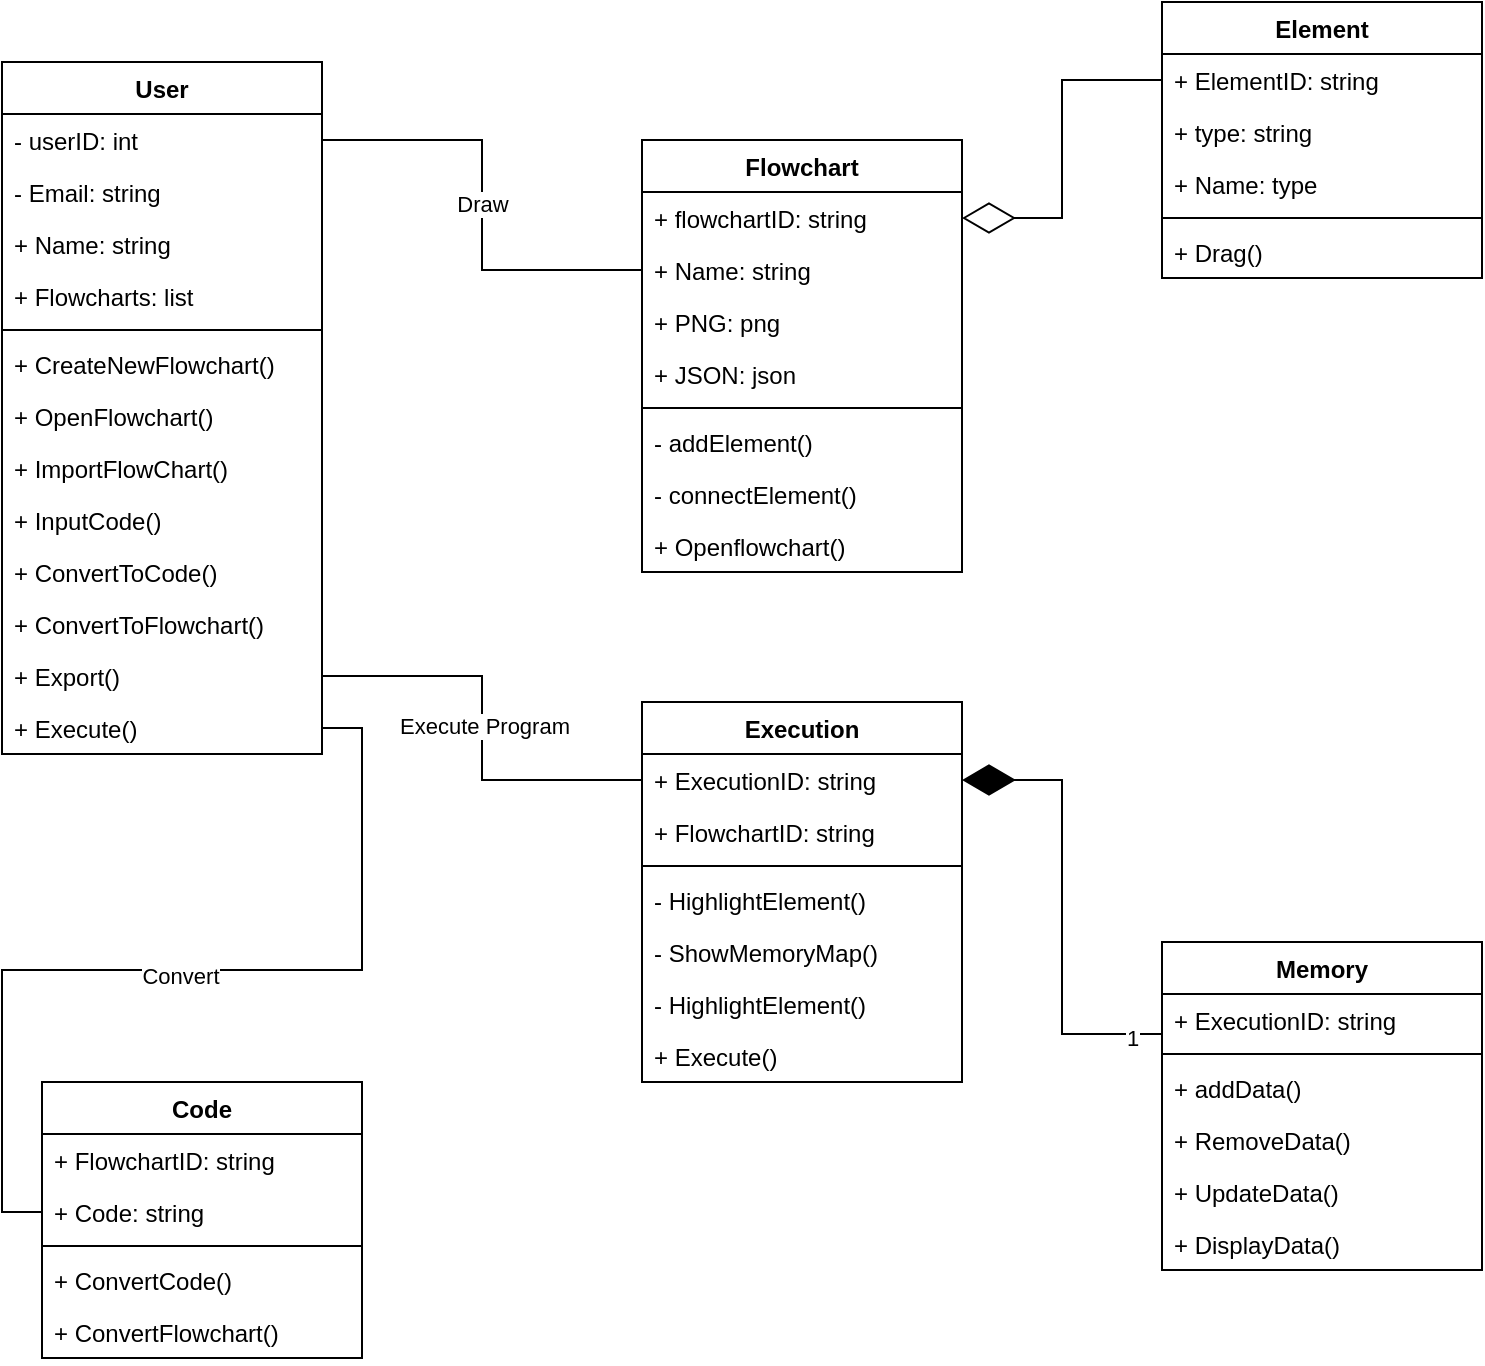 <mxfile version="22.1.2" type="device">
  <diagram name="Page-1" id="n-VW1EPlPp_tzglue1Yj">
    <mxGraphModel dx="880" dy="558" grid="1" gridSize="10" guides="1" tooltips="1" connect="1" arrows="1" fold="1" page="1" pageScale="1" pageWidth="827" pageHeight="1169" math="0" shadow="0">
      <root>
        <mxCell id="0" />
        <mxCell id="1" parent="0" />
        <mxCell id="7mHTmpnzNVyKyocxq1kl-1" value="Execution" style="swimlane;fontStyle=1;align=center;verticalAlign=top;childLayout=stackLayout;horizontal=1;startSize=26;horizontalStack=0;resizeParent=1;resizeParentMax=0;resizeLast=0;collapsible=1;marginBottom=0;whiteSpace=wrap;html=1;" vertex="1" parent="1">
          <mxGeometry x="360" y="360" width="160" height="190" as="geometry" />
        </mxCell>
        <mxCell id="7mHTmpnzNVyKyocxq1kl-2" value="+ ExecutionID: string" style="text;strokeColor=none;fillColor=none;align=left;verticalAlign=top;spacingLeft=4;spacingRight=4;overflow=hidden;rotatable=0;points=[[0,0.5],[1,0.5]];portConstraint=eastwest;whiteSpace=wrap;html=1;" vertex="1" parent="7mHTmpnzNVyKyocxq1kl-1">
          <mxGeometry y="26" width="160" height="26" as="geometry" />
        </mxCell>
        <mxCell id="7mHTmpnzNVyKyocxq1kl-48" value="+ FlowchartID: string" style="text;strokeColor=none;fillColor=none;align=left;verticalAlign=top;spacingLeft=4;spacingRight=4;overflow=hidden;rotatable=0;points=[[0,0.5],[1,0.5]];portConstraint=eastwest;whiteSpace=wrap;html=1;" vertex="1" parent="7mHTmpnzNVyKyocxq1kl-1">
          <mxGeometry y="52" width="160" height="26" as="geometry" />
        </mxCell>
        <mxCell id="7mHTmpnzNVyKyocxq1kl-3" value="" style="line;strokeWidth=1;fillColor=none;align=left;verticalAlign=middle;spacingTop=-1;spacingLeft=3;spacingRight=3;rotatable=0;labelPosition=right;points=[];portConstraint=eastwest;strokeColor=inherit;" vertex="1" parent="7mHTmpnzNVyKyocxq1kl-1">
          <mxGeometry y="78" width="160" height="8" as="geometry" />
        </mxCell>
        <mxCell id="7mHTmpnzNVyKyocxq1kl-4" value="- HighlightElement()" style="text;strokeColor=none;fillColor=none;align=left;verticalAlign=top;spacingLeft=4;spacingRight=4;overflow=hidden;rotatable=0;points=[[0,0.5],[1,0.5]];portConstraint=eastwest;whiteSpace=wrap;html=1;" vertex="1" parent="7mHTmpnzNVyKyocxq1kl-1">
          <mxGeometry y="86" width="160" height="26" as="geometry" />
        </mxCell>
        <mxCell id="7mHTmpnzNVyKyocxq1kl-46" value="- ShowMemoryMap()" style="text;strokeColor=none;fillColor=none;align=left;verticalAlign=top;spacingLeft=4;spacingRight=4;overflow=hidden;rotatable=0;points=[[0,0.5],[1,0.5]];portConstraint=eastwest;whiteSpace=wrap;html=1;" vertex="1" parent="7mHTmpnzNVyKyocxq1kl-1">
          <mxGeometry y="112" width="160" height="26" as="geometry" />
        </mxCell>
        <mxCell id="7mHTmpnzNVyKyocxq1kl-47" value="- HighlightElement()" style="text;strokeColor=none;fillColor=none;align=left;verticalAlign=top;spacingLeft=4;spacingRight=4;overflow=hidden;rotatable=0;points=[[0,0.5],[1,0.5]];portConstraint=eastwest;whiteSpace=wrap;html=1;" vertex="1" parent="7mHTmpnzNVyKyocxq1kl-1">
          <mxGeometry y="138" width="160" height="26" as="geometry" />
        </mxCell>
        <mxCell id="7mHTmpnzNVyKyocxq1kl-61" value="+ Execute()" style="text;strokeColor=none;fillColor=none;align=left;verticalAlign=top;spacingLeft=4;spacingRight=4;overflow=hidden;rotatable=0;points=[[0,0.5],[1,0.5]];portConstraint=eastwest;whiteSpace=wrap;html=1;" vertex="1" parent="7mHTmpnzNVyKyocxq1kl-1">
          <mxGeometry y="164" width="160" height="26" as="geometry" />
        </mxCell>
        <mxCell id="7mHTmpnzNVyKyocxq1kl-9" value="User" style="swimlane;fontStyle=1;align=center;verticalAlign=top;childLayout=stackLayout;horizontal=1;startSize=26;horizontalStack=0;resizeParent=1;resizeParentMax=0;resizeLast=0;collapsible=1;marginBottom=0;whiteSpace=wrap;html=1;" vertex="1" parent="1">
          <mxGeometry x="40" y="40" width="160" height="346" as="geometry" />
        </mxCell>
        <mxCell id="7mHTmpnzNVyKyocxq1kl-31" value="- userID: int" style="text;strokeColor=none;fillColor=none;align=left;verticalAlign=top;spacingLeft=4;spacingRight=4;overflow=hidden;rotatable=0;points=[[0,0.5],[1,0.5]];portConstraint=eastwest;whiteSpace=wrap;html=1;" vertex="1" parent="7mHTmpnzNVyKyocxq1kl-9">
          <mxGeometry y="26" width="160" height="26" as="geometry" />
        </mxCell>
        <mxCell id="7mHTmpnzNVyKyocxq1kl-29" value="- Email: string" style="text;strokeColor=none;fillColor=none;align=left;verticalAlign=top;spacingLeft=4;spacingRight=4;overflow=hidden;rotatable=0;points=[[0,0.5],[1,0.5]];portConstraint=eastwest;whiteSpace=wrap;html=1;" vertex="1" parent="7mHTmpnzNVyKyocxq1kl-9">
          <mxGeometry y="52" width="160" height="26" as="geometry" />
        </mxCell>
        <mxCell id="7mHTmpnzNVyKyocxq1kl-10" value="+ Name: string" style="text;strokeColor=none;fillColor=none;align=left;verticalAlign=top;spacingLeft=4;spacingRight=4;overflow=hidden;rotatable=0;points=[[0,0.5],[1,0.5]];portConstraint=eastwest;whiteSpace=wrap;html=1;" vertex="1" parent="7mHTmpnzNVyKyocxq1kl-9">
          <mxGeometry y="78" width="160" height="26" as="geometry" />
        </mxCell>
        <mxCell id="7mHTmpnzNVyKyocxq1kl-30" value="+ Flowcharts: list" style="text;strokeColor=none;fillColor=none;align=left;verticalAlign=top;spacingLeft=4;spacingRight=4;overflow=hidden;rotatable=0;points=[[0,0.5],[1,0.5]];portConstraint=eastwest;whiteSpace=wrap;html=1;" vertex="1" parent="7mHTmpnzNVyKyocxq1kl-9">
          <mxGeometry y="104" width="160" height="26" as="geometry" />
        </mxCell>
        <mxCell id="7mHTmpnzNVyKyocxq1kl-11" value="" style="line;strokeWidth=1;fillColor=none;align=left;verticalAlign=middle;spacingTop=-1;spacingLeft=3;spacingRight=3;rotatable=0;labelPosition=right;points=[];portConstraint=eastwest;strokeColor=inherit;" vertex="1" parent="7mHTmpnzNVyKyocxq1kl-9">
          <mxGeometry y="130" width="160" height="8" as="geometry" />
        </mxCell>
        <mxCell id="7mHTmpnzNVyKyocxq1kl-12" value="+ CreateNewFlowchart()" style="text;strokeColor=none;fillColor=none;align=left;verticalAlign=top;spacingLeft=4;spacingRight=4;overflow=hidden;rotatable=0;points=[[0,0.5],[1,0.5]];portConstraint=eastwest;whiteSpace=wrap;html=1;" vertex="1" parent="7mHTmpnzNVyKyocxq1kl-9">
          <mxGeometry y="138" width="160" height="26" as="geometry" />
        </mxCell>
        <mxCell id="7mHTmpnzNVyKyocxq1kl-35" value="+ OpenFlowchart()" style="text;strokeColor=none;fillColor=none;align=left;verticalAlign=top;spacingLeft=4;spacingRight=4;overflow=hidden;rotatable=0;points=[[0,0.5],[1,0.5]];portConstraint=eastwest;whiteSpace=wrap;html=1;" vertex="1" parent="7mHTmpnzNVyKyocxq1kl-9">
          <mxGeometry y="164" width="160" height="26" as="geometry" />
        </mxCell>
        <mxCell id="7mHTmpnzNVyKyocxq1kl-37" value="+ ImportFlowChart()" style="text;strokeColor=none;fillColor=none;align=left;verticalAlign=top;spacingLeft=4;spacingRight=4;overflow=hidden;rotatable=0;points=[[0,0.5],[1,0.5]];portConstraint=eastwest;whiteSpace=wrap;html=1;" vertex="1" parent="7mHTmpnzNVyKyocxq1kl-9">
          <mxGeometry y="190" width="160" height="26" as="geometry" />
        </mxCell>
        <mxCell id="7mHTmpnzNVyKyocxq1kl-64" value="+ InputCode()" style="text;strokeColor=none;fillColor=none;align=left;verticalAlign=top;spacingLeft=4;spacingRight=4;overflow=hidden;rotatable=0;points=[[0,0.5],[1,0.5]];portConstraint=eastwest;whiteSpace=wrap;html=1;" vertex="1" parent="7mHTmpnzNVyKyocxq1kl-9">
          <mxGeometry y="216" width="160" height="26" as="geometry" />
        </mxCell>
        <mxCell id="7mHTmpnzNVyKyocxq1kl-62" value="+ ConvertToCode()" style="text;strokeColor=none;fillColor=none;align=left;verticalAlign=top;spacingLeft=4;spacingRight=4;overflow=hidden;rotatable=0;points=[[0,0.5],[1,0.5]];portConstraint=eastwest;whiteSpace=wrap;html=1;" vertex="1" parent="7mHTmpnzNVyKyocxq1kl-9">
          <mxGeometry y="242" width="160" height="26" as="geometry" />
        </mxCell>
        <mxCell id="7mHTmpnzNVyKyocxq1kl-63" value="+ ConvertToFlowchart()" style="text;strokeColor=none;fillColor=none;align=left;verticalAlign=top;spacingLeft=4;spacingRight=4;overflow=hidden;rotatable=0;points=[[0,0.5],[1,0.5]];portConstraint=eastwest;whiteSpace=wrap;html=1;" vertex="1" parent="7mHTmpnzNVyKyocxq1kl-9">
          <mxGeometry y="268" width="160" height="26" as="geometry" />
        </mxCell>
        <mxCell id="7mHTmpnzNVyKyocxq1kl-38" value="+ Export()" style="text;strokeColor=none;fillColor=none;align=left;verticalAlign=top;spacingLeft=4;spacingRight=4;overflow=hidden;rotatable=0;points=[[0,0.5],[1,0.5]];portConstraint=eastwest;whiteSpace=wrap;html=1;" vertex="1" parent="7mHTmpnzNVyKyocxq1kl-9">
          <mxGeometry y="294" width="160" height="26" as="geometry" />
        </mxCell>
        <mxCell id="7mHTmpnzNVyKyocxq1kl-39" value="+ Execute()" style="text;strokeColor=none;fillColor=none;align=left;verticalAlign=top;spacingLeft=4;spacingRight=4;overflow=hidden;rotatable=0;points=[[0,0.5],[1,0.5]];portConstraint=eastwest;whiteSpace=wrap;html=1;" vertex="1" parent="7mHTmpnzNVyKyocxq1kl-9">
          <mxGeometry y="320" width="160" height="26" as="geometry" />
        </mxCell>
        <mxCell id="7mHTmpnzNVyKyocxq1kl-13" value="Element" style="swimlane;fontStyle=1;align=center;verticalAlign=top;childLayout=stackLayout;horizontal=1;startSize=26;horizontalStack=0;resizeParent=1;resizeParentMax=0;resizeLast=0;collapsible=1;marginBottom=0;whiteSpace=wrap;html=1;" vertex="1" parent="1">
          <mxGeometry x="620" y="10" width="160" height="138" as="geometry" />
        </mxCell>
        <mxCell id="7mHTmpnzNVyKyocxq1kl-14" value="+ ElementID: string" style="text;strokeColor=none;fillColor=none;align=left;verticalAlign=top;spacingLeft=4;spacingRight=4;overflow=hidden;rotatable=0;points=[[0,0.5],[1,0.5]];portConstraint=eastwest;whiteSpace=wrap;html=1;" vertex="1" parent="7mHTmpnzNVyKyocxq1kl-13">
          <mxGeometry y="26" width="160" height="26" as="geometry" />
        </mxCell>
        <mxCell id="7mHTmpnzNVyKyocxq1kl-41" value="+ type: string" style="text;strokeColor=none;fillColor=none;align=left;verticalAlign=top;spacingLeft=4;spacingRight=4;overflow=hidden;rotatable=0;points=[[0,0.5],[1,0.5]];portConstraint=eastwest;whiteSpace=wrap;html=1;" vertex="1" parent="7mHTmpnzNVyKyocxq1kl-13">
          <mxGeometry y="52" width="160" height="26" as="geometry" />
        </mxCell>
        <mxCell id="7mHTmpnzNVyKyocxq1kl-40" value="+ Name: type" style="text;strokeColor=none;fillColor=none;align=left;verticalAlign=top;spacingLeft=4;spacingRight=4;overflow=hidden;rotatable=0;points=[[0,0.5],[1,0.5]];portConstraint=eastwest;whiteSpace=wrap;html=1;" vertex="1" parent="7mHTmpnzNVyKyocxq1kl-13">
          <mxGeometry y="78" width="160" height="26" as="geometry" />
        </mxCell>
        <mxCell id="7mHTmpnzNVyKyocxq1kl-15" value="" style="line;strokeWidth=1;fillColor=none;align=left;verticalAlign=middle;spacingTop=-1;spacingLeft=3;spacingRight=3;rotatable=0;labelPosition=right;points=[];portConstraint=eastwest;strokeColor=inherit;" vertex="1" parent="7mHTmpnzNVyKyocxq1kl-13">
          <mxGeometry y="104" width="160" height="8" as="geometry" />
        </mxCell>
        <mxCell id="7mHTmpnzNVyKyocxq1kl-16" value="+ Drag()" style="text;strokeColor=none;fillColor=none;align=left;verticalAlign=top;spacingLeft=4;spacingRight=4;overflow=hidden;rotatable=0;points=[[0,0.5],[1,0.5]];portConstraint=eastwest;whiteSpace=wrap;html=1;" vertex="1" parent="7mHTmpnzNVyKyocxq1kl-13">
          <mxGeometry y="112" width="160" height="26" as="geometry" />
        </mxCell>
        <mxCell id="7mHTmpnzNVyKyocxq1kl-17" value="Memory" style="swimlane;fontStyle=1;align=center;verticalAlign=top;childLayout=stackLayout;horizontal=1;startSize=26;horizontalStack=0;resizeParent=1;resizeParentMax=0;resizeLast=0;collapsible=1;marginBottom=0;whiteSpace=wrap;html=1;" vertex="1" parent="1">
          <mxGeometry x="620" y="480" width="160" height="164" as="geometry" />
        </mxCell>
        <mxCell id="7mHTmpnzNVyKyocxq1kl-18" value="+ ExecutionID: string" style="text;strokeColor=none;fillColor=none;align=left;verticalAlign=top;spacingLeft=4;spacingRight=4;overflow=hidden;rotatable=0;points=[[0,0.5],[1,0.5]];portConstraint=eastwest;whiteSpace=wrap;html=1;" vertex="1" parent="7mHTmpnzNVyKyocxq1kl-17">
          <mxGeometry y="26" width="160" height="26" as="geometry" />
        </mxCell>
        <mxCell id="7mHTmpnzNVyKyocxq1kl-19" value="" style="line;strokeWidth=1;fillColor=none;align=left;verticalAlign=middle;spacingTop=-1;spacingLeft=3;spacingRight=3;rotatable=0;labelPosition=right;points=[];portConstraint=eastwest;strokeColor=inherit;" vertex="1" parent="7mHTmpnzNVyKyocxq1kl-17">
          <mxGeometry y="52" width="160" height="8" as="geometry" />
        </mxCell>
        <mxCell id="7mHTmpnzNVyKyocxq1kl-20" value="+ addData()" style="text;strokeColor=none;fillColor=none;align=left;verticalAlign=top;spacingLeft=4;spacingRight=4;overflow=hidden;rotatable=0;points=[[0,0.5],[1,0.5]];portConstraint=eastwest;whiteSpace=wrap;html=1;" vertex="1" parent="7mHTmpnzNVyKyocxq1kl-17">
          <mxGeometry y="60" width="160" height="26" as="geometry" />
        </mxCell>
        <mxCell id="7mHTmpnzNVyKyocxq1kl-42" value="+ RemoveData()" style="text;strokeColor=none;fillColor=none;align=left;verticalAlign=top;spacingLeft=4;spacingRight=4;overflow=hidden;rotatable=0;points=[[0,0.5],[1,0.5]];portConstraint=eastwest;whiteSpace=wrap;html=1;" vertex="1" parent="7mHTmpnzNVyKyocxq1kl-17">
          <mxGeometry y="86" width="160" height="26" as="geometry" />
        </mxCell>
        <mxCell id="7mHTmpnzNVyKyocxq1kl-43" value="+ UpdateData()" style="text;strokeColor=none;fillColor=none;align=left;verticalAlign=top;spacingLeft=4;spacingRight=4;overflow=hidden;rotatable=0;points=[[0,0.5],[1,0.5]];portConstraint=eastwest;whiteSpace=wrap;html=1;" vertex="1" parent="7mHTmpnzNVyKyocxq1kl-17">
          <mxGeometry y="112" width="160" height="26" as="geometry" />
        </mxCell>
        <mxCell id="7mHTmpnzNVyKyocxq1kl-44" value="+ DisplayData()" style="text;strokeColor=none;fillColor=none;align=left;verticalAlign=top;spacingLeft=4;spacingRight=4;overflow=hidden;rotatable=0;points=[[0,0.5],[1,0.5]];portConstraint=eastwest;whiteSpace=wrap;html=1;" vertex="1" parent="7mHTmpnzNVyKyocxq1kl-17">
          <mxGeometry y="138" width="160" height="26" as="geometry" />
        </mxCell>
        <mxCell id="7mHTmpnzNVyKyocxq1kl-21" value="Flowchart" style="swimlane;fontStyle=1;align=center;verticalAlign=top;childLayout=stackLayout;horizontal=1;startSize=26;horizontalStack=0;resizeParent=1;resizeParentMax=0;resizeLast=0;collapsible=1;marginBottom=0;whiteSpace=wrap;html=1;" vertex="1" parent="1">
          <mxGeometry x="360" y="79" width="160" height="216" as="geometry" />
        </mxCell>
        <mxCell id="7mHTmpnzNVyKyocxq1kl-22" value="+ flowchartID: string" style="text;strokeColor=none;fillColor=none;align=left;verticalAlign=top;spacingLeft=4;spacingRight=4;overflow=hidden;rotatable=0;points=[[0,0.5],[1,0.5]];portConstraint=eastwest;whiteSpace=wrap;html=1;" vertex="1" parent="7mHTmpnzNVyKyocxq1kl-21">
          <mxGeometry y="26" width="160" height="26" as="geometry" />
        </mxCell>
        <mxCell id="7mHTmpnzNVyKyocxq1kl-34" value="+ Name: string" style="text;strokeColor=none;fillColor=none;align=left;verticalAlign=top;spacingLeft=4;spacingRight=4;overflow=hidden;rotatable=0;points=[[0,0.5],[1,0.5]];portConstraint=eastwest;whiteSpace=wrap;html=1;" vertex="1" parent="7mHTmpnzNVyKyocxq1kl-21">
          <mxGeometry y="52" width="160" height="26" as="geometry" />
        </mxCell>
        <mxCell id="7mHTmpnzNVyKyocxq1kl-32" value="+ PNG: png" style="text;strokeColor=none;fillColor=none;align=left;verticalAlign=top;spacingLeft=4;spacingRight=4;overflow=hidden;rotatable=0;points=[[0,0.5],[1,0.5]];portConstraint=eastwest;whiteSpace=wrap;html=1;" vertex="1" parent="7mHTmpnzNVyKyocxq1kl-21">
          <mxGeometry y="78" width="160" height="26" as="geometry" />
        </mxCell>
        <mxCell id="7mHTmpnzNVyKyocxq1kl-33" value="+ JSON: json" style="text;strokeColor=none;fillColor=none;align=left;verticalAlign=top;spacingLeft=4;spacingRight=4;overflow=hidden;rotatable=0;points=[[0,0.5],[1,0.5]];portConstraint=eastwest;whiteSpace=wrap;html=1;" vertex="1" parent="7mHTmpnzNVyKyocxq1kl-21">
          <mxGeometry y="104" width="160" height="26" as="geometry" />
        </mxCell>
        <mxCell id="7mHTmpnzNVyKyocxq1kl-23" value="" style="line;strokeWidth=1;fillColor=none;align=left;verticalAlign=middle;spacingTop=-1;spacingLeft=3;spacingRight=3;rotatable=0;labelPosition=right;points=[];portConstraint=eastwest;strokeColor=inherit;" vertex="1" parent="7mHTmpnzNVyKyocxq1kl-21">
          <mxGeometry y="130" width="160" height="8" as="geometry" />
        </mxCell>
        <mxCell id="7mHTmpnzNVyKyocxq1kl-24" value="- addElement()" style="text;strokeColor=none;fillColor=none;align=left;verticalAlign=top;spacingLeft=4;spacingRight=4;overflow=hidden;rotatable=0;points=[[0,0.5],[1,0.5]];portConstraint=eastwest;whiteSpace=wrap;html=1;" vertex="1" parent="7mHTmpnzNVyKyocxq1kl-21">
          <mxGeometry y="138" width="160" height="26" as="geometry" />
        </mxCell>
        <mxCell id="7mHTmpnzNVyKyocxq1kl-36" value="- connectElement()" style="text;strokeColor=none;fillColor=none;align=left;verticalAlign=top;spacingLeft=4;spacingRight=4;overflow=hidden;rotatable=0;points=[[0,0.5],[1,0.5]];portConstraint=eastwest;whiteSpace=wrap;html=1;" vertex="1" parent="7mHTmpnzNVyKyocxq1kl-21">
          <mxGeometry y="164" width="160" height="26" as="geometry" />
        </mxCell>
        <mxCell id="7mHTmpnzNVyKyocxq1kl-60" value="+ Openflowchart()" style="text;strokeColor=none;fillColor=none;align=left;verticalAlign=top;spacingLeft=4;spacingRight=4;overflow=hidden;rotatable=0;points=[[0,0.5],[1,0.5]];portConstraint=eastwest;whiteSpace=wrap;html=1;" vertex="1" parent="7mHTmpnzNVyKyocxq1kl-21">
          <mxGeometry y="190" width="160" height="26" as="geometry" />
        </mxCell>
        <mxCell id="7mHTmpnzNVyKyocxq1kl-52" value="" style="endArrow=diamondThin;endFill=0;endSize=24;html=1;rounded=0;entryX=1;entryY=0.5;entryDx=0;entryDy=0;exitX=0;exitY=0.5;exitDx=0;exitDy=0;edgeStyle=orthogonalEdgeStyle;" edge="1" parent="1" source="7mHTmpnzNVyKyocxq1kl-14" target="7mHTmpnzNVyKyocxq1kl-22">
          <mxGeometry width="160" relative="1" as="geometry">
            <mxPoint x="570" y="210" as="sourcePoint" />
            <mxPoint x="730" y="210" as="targetPoint" />
          </mxGeometry>
        </mxCell>
        <mxCell id="7mHTmpnzNVyKyocxq1kl-53" value="" style="endArrow=diamondThin;endFill=1;endSize=24;html=1;rounded=0;entryX=1;entryY=0.5;entryDx=0;entryDy=0;exitX=0;exitY=0.769;exitDx=0;exitDy=0;exitPerimeter=0;edgeStyle=orthogonalEdgeStyle;" edge="1" parent="1" source="7mHTmpnzNVyKyocxq1kl-18" target="7mHTmpnzNVyKyocxq1kl-2">
          <mxGeometry width="160" relative="1" as="geometry">
            <mxPoint x="270" y="270" as="sourcePoint" />
            <mxPoint x="420" y="270" as="targetPoint" />
          </mxGeometry>
        </mxCell>
        <mxCell id="7mHTmpnzNVyKyocxq1kl-54" value="1" style="edgeLabel;html=1;align=center;verticalAlign=middle;resizable=0;points=[];" vertex="1" connectable="0" parent="7mHTmpnzNVyKyocxq1kl-53">
          <mxGeometry x="-0.865" y="2" relative="1" as="geometry">
            <mxPoint as="offset" />
          </mxGeometry>
        </mxCell>
        <mxCell id="7mHTmpnzNVyKyocxq1kl-55" style="edgeStyle=orthogonalEdgeStyle;rounded=0;orthogonalLoop=1;jettySize=auto;html=1;exitX=1;exitY=0.5;exitDx=0;exitDy=0;entryX=0;entryY=0.5;entryDx=0;entryDy=0;endArrow=none;endFill=0;" edge="1" parent="1" source="7mHTmpnzNVyKyocxq1kl-31" target="7mHTmpnzNVyKyocxq1kl-34">
          <mxGeometry relative="1" as="geometry" />
        </mxCell>
        <mxCell id="7mHTmpnzNVyKyocxq1kl-56" value="Draw" style="edgeLabel;html=1;align=center;verticalAlign=middle;resizable=0;points=[];" vertex="1" connectable="0" parent="7mHTmpnzNVyKyocxq1kl-55">
          <mxGeometry x="-0.004" relative="1" as="geometry">
            <mxPoint as="offset" />
          </mxGeometry>
        </mxCell>
        <mxCell id="7mHTmpnzNVyKyocxq1kl-57" style="edgeStyle=orthogonalEdgeStyle;rounded=0;orthogonalLoop=1;jettySize=auto;html=1;exitX=1;exitY=0.5;exitDx=0;exitDy=0;entryX=0;entryY=0.5;entryDx=0;entryDy=0;endArrow=none;endFill=0;" edge="1" parent="1" source="7mHTmpnzNVyKyocxq1kl-38" target="7mHTmpnzNVyKyocxq1kl-2">
          <mxGeometry relative="1" as="geometry" />
        </mxCell>
        <mxCell id="7mHTmpnzNVyKyocxq1kl-58" value="Execute Program" style="edgeLabel;html=1;align=center;verticalAlign=middle;resizable=0;points=[];" vertex="1" connectable="0" parent="7mHTmpnzNVyKyocxq1kl-57">
          <mxGeometry x="-0.016" y="1" relative="1" as="geometry">
            <mxPoint as="offset" />
          </mxGeometry>
        </mxCell>
        <mxCell id="7mHTmpnzNVyKyocxq1kl-65" value="Code" style="swimlane;fontStyle=1;align=center;verticalAlign=top;childLayout=stackLayout;horizontal=1;startSize=26;horizontalStack=0;resizeParent=1;resizeParentMax=0;resizeLast=0;collapsible=1;marginBottom=0;whiteSpace=wrap;html=1;" vertex="1" parent="1">
          <mxGeometry x="60" y="550" width="160" height="138" as="geometry" />
        </mxCell>
        <mxCell id="7mHTmpnzNVyKyocxq1kl-66" value="+ FlowchartID: string" style="text;strokeColor=none;fillColor=none;align=left;verticalAlign=top;spacingLeft=4;spacingRight=4;overflow=hidden;rotatable=0;points=[[0,0.5],[1,0.5]];portConstraint=eastwest;whiteSpace=wrap;html=1;" vertex="1" parent="7mHTmpnzNVyKyocxq1kl-65">
          <mxGeometry y="26" width="160" height="26" as="geometry" />
        </mxCell>
        <mxCell id="7mHTmpnzNVyKyocxq1kl-69" value="+ Code: string" style="text;strokeColor=none;fillColor=none;align=left;verticalAlign=top;spacingLeft=4;spacingRight=4;overflow=hidden;rotatable=0;points=[[0,0.5],[1,0.5]];portConstraint=eastwest;whiteSpace=wrap;html=1;" vertex="1" parent="7mHTmpnzNVyKyocxq1kl-65">
          <mxGeometry y="52" width="160" height="26" as="geometry" />
        </mxCell>
        <mxCell id="7mHTmpnzNVyKyocxq1kl-67" value="" style="line;strokeWidth=1;fillColor=none;align=left;verticalAlign=middle;spacingTop=-1;spacingLeft=3;spacingRight=3;rotatable=0;labelPosition=right;points=[];portConstraint=eastwest;strokeColor=inherit;" vertex="1" parent="7mHTmpnzNVyKyocxq1kl-65">
          <mxGeometry y="78" width="160" height="8" as="geometry" />
        </mxCell>
        <mxCell id="7mHTmpnzNVyKyocxq1kl-68" value="+ ConvertCode()" style="text;strokeColor=none;fillColor=none;align=left;verticalAlign=top;spacingLeft=4;spacingRight=4;overflow=hidden;rotatable=0;points=[[0,0.5],[1,0.5]];portConstraint=eastwest;whiteSpace=wrap;html=1;" vertex="1" parent="7mHTmpnzNVyKyocxq1kl-65">
          <mxGeometry y="86" width="160" height="26" as="geometry" />
        </mxCell>
        <mxCell id="7mHTmpnzNVyKyocxq1kl-70" value="+ ConvertFlowchart()" style="text;strokeColor=none;fillColor=none;align=left;verticalAlign=top;spacingLeft=4;spacingRight=4;overflow=hidden;rotatable=0;points=[[0,0.5],[1,0.5]];portConstraint=eastwest;whiteSpace=wrap;html=1;" vertex="1" parent="7mHTmpnzNVyKyocxq1kl-65">
          <mxGeometry y="112" width="160" height="26" as="geometry" />
        </mxCell>
        <mxCell id="7mHTmpnzNVyKyocxq1kl-71" style="edgeStyle=orthogonalEdgeStyle;rounded=0;orthogonalLoop=1;jettySize=auto;html=1;exitX=0;exitY=0.5;exitDx=0;exitDy=0;entryX=1;entryY=0.5;entryDx=0;entryDy=0;endArrow=none;endFill=0;" edge="1" parent="1" source="7mHTmpnzNVyKyocxq1kl-69" target="7mHTmpnzNVyKyocxq1kl-39">
          <mxGeometry relative="1" as="geometry" />
        </mxCell>
        <mxCell id="7mHTmpnzNVyKyocxq1kl-72" value="Convert" style="edgeLabel;html=1;align=center;verticalAlign=middle;resizable=0;points=[];" vertex="1" connectable="0" parent="7mHTmpnzNVyKyocxq1kl-71">
          <mxGeometry x="-0.006" y="-3" relative="1" as="geometry">
            <mxPoint as="offset" />
          </mxGeometry>
        </mxCell>
      </root>
    </mxGraphModel>
  </diagram>
</mxfile>
